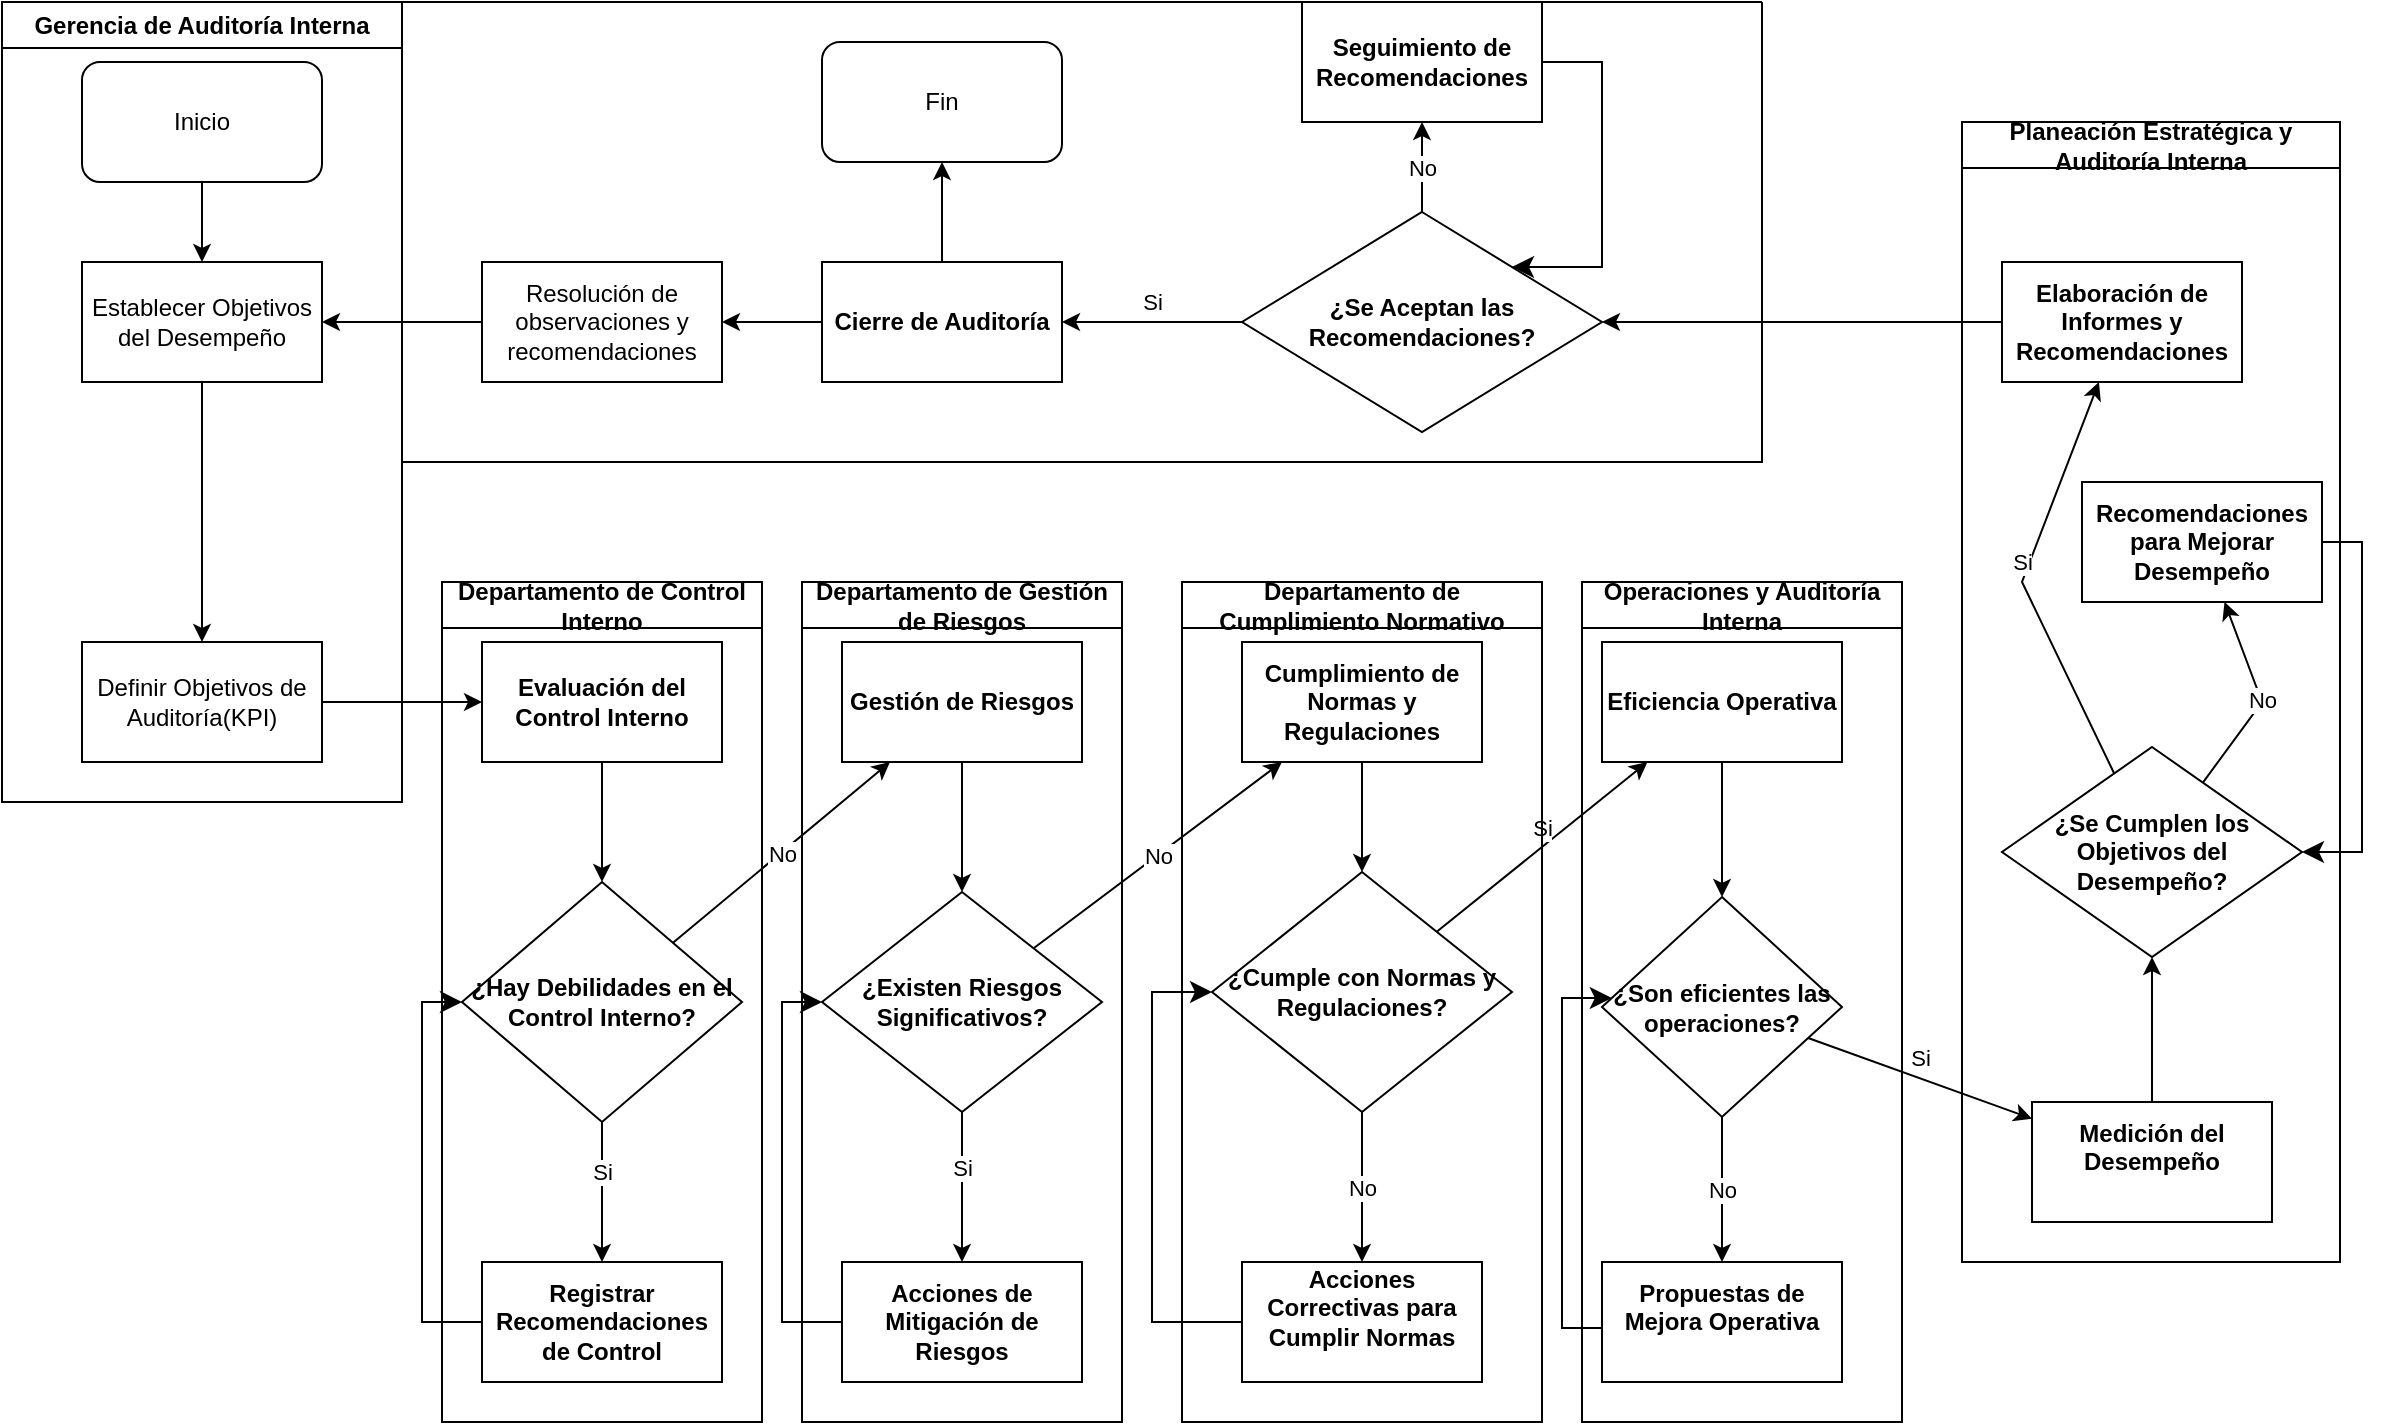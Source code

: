<mxfile version="25.0.0">
  <diagram name="Página-1" id="-kVwx37v3hkzcGUzNoFX">
    <mxGraphModel dx="704" dy="382" grid="1" gridSize="10" guides="1" tooltips="1" connect="1" arrows="1" fold="1" page="1" pageScale="1" pageWidth="1169" pageHeight="827" math="0" shadow="0">
      <root>
        <mxCell id="0" />
        <mxCell id="1" parent="0" />
        <mxCell id="tPr6VbFAaun1Y88Zl7bp-1" value="Inicio" style="rounded=1;whiteSpace=wrap;html=1;" parent="1" vertex="1">
          <mxGeometry x="40" y="40" width="120" height="60" as="geometry" />
        </mxCell>
        <mxCell id="4ReL3klL2B3y2ZhcSJPc-3" value="" style="endArrow=classic;html=1;rounded=0;" edge="1" parent="1" source="tPr6VbFAaun1Y88Zl7bp-1" target="4ReL3klL2B3y2ZhcSJPc-1">
          <mxGeometry width="50" height="50" relative="1" as="geometry">
            <mxPoint x="230" y="190" as="sourcePoint" />
            <mxPoint x="280" y="140" as="targetPoint" />
          </mxGeometry>
        </mxCell>
        <mxCell id="4ReL3klL2B3y2ZhcSJPc-4" value="&lt;span class=&quot;notion-enable-hover&quot; data-token-index=&quot;0&quot; style=&quot;font-weight:600&quot;&gt;Evaluación del Control Interno&lt;/span&gt;" style="rounded=0;whiteSpace=wrap;html=1;" vertex="1" parent="1">
          <mxGeometry x="240" y="330" width="120" height="60" as="geometry" />
        </mxCell>
        <mxCell id="4ReL3klL2B3y2ZhcSJPc-6" value="&lt;span class=&quot;notion-enable-hover&quot; data-token-index=&quot;0&quot; style=&quot;font-weight:600&quot;&gt;¿Hay Debilidades en el Control Interno?&lt;/span&gt;" style="rhombus;whiteSpace=wrap;html=1;" vertex="1" parent="1">
          <mxGeometry x="230" y="450" width="140" height="120" as="geometry" />
        </mxCell>
        <mxCell id="4ReL3klL2B3y2ZhcSJPc-8" value="" style="endArrow=classic;html=1;rounded=0;" edge="1" parent="1" source="4ReL3klL2B3y2ZhcSJPc-2" target="4ReL3klL2B3y2ZhcSJPc-4">
          <mxGeometry width="50" height="50" relative="1" as="geometry">
            <mxPoint x="530" y="220" as="sourcePoint" />
            <mxPoint x="580" y="170" as="targetPoint" />
          </mxGeometry>
        </mxCell>
        <mxCell id="4ReL3klL2B3y2ZhcSJPc-9" value="" style="endArrow=classic;html=1;rounded=0;" edge="1" parent="1" source="4ReL3klL2B3y2ZhcSJPc-4" target="4ReL3klL2B3y2ZhcSJPc-6">
          <mxGeometry width="50" height="50" relative="1" as="geometry">
            <mxPoint x="530" y="400" as="sourcePoint" />
            <mxPoint x="580" y="350" as="targetPoint" />
          </mxGeometry>
        </mxCell>
        <mxCell id="4ReL3klL2B3y2ZhcSJPc-10" value="&lt;span class=&quot;notion-enable-hover&quot; data-token-index=&quot;0&quot; style=&quot;font-weight:600&quot;&gt;Registrar Recomendaciones de Control&lt;/span&gt;" style="rounded=0;whiteSpace=wrap;html=1;" vertex="1" parent="1">
          <mxGeometry x="240" y="640" width="120" height="60" as="geometry" />
        </mxCell>
        <mxCell id="4ReL3klL2B3y2ZhcSJPc-12" value="" style="endArrow=classic;html=1;rounded=0;" edge="1" parent="1" source="4ReL3klL2B3y2ZhcSJPc-6" target="4ReL3klL2B3y2ZhcSJPc-10">
          <mxGeometry relative="1" as="geometry">
            <mxPoint x="500" y="470" as="sourcePoint" />
            <mxPoint x="600" y="470" as="targetPoint" />
          </mxGeometry>
        </mxCell>
        <mxCell id="4ReL3klL2B3y2ZhcSJPc-13" value="Si" style="edgeLabel;resizable=0;html=1;;align=center;verticalAlign=middle;" connectable="0" vertex="1" parent="4ReL3klL2B3y2ZhcSJPc-12">
          <mxGeometry relative="1" as="geometry">
            <mxPoint y="-10" as="offset" />
          </mxGeometry>
        </mxCell>
        <mxCell id="4ReL3klL2B3y2ZhcSJPc-19" value="" style="endArrow=classic;html=1;rounded=0;" edge="1" parent="1" source="4ReL3klL2B3y2ZhcSJPc-6" target="4ReL3klL2B3y2ZhcSJPc-28">
          <mxGeometry relative="1" as="geometry">
            <mxPoint x="730" y="440" as="sourcePoint" />
            <mxPoint x="492" y="390" as="targetPoint" />
          </mxGeometry>
        </mxCell>
        <mxCell id="4ReL3klL2B3y2ZhcSJPc-20" value="No" style="edgeLabel;resizable=0;html=1;;align=center;verticalAlign=middle;" connectable="0" vertex="1" parent="4ReL3klL2B3y2ZhcSJPc-19">
          <mxGeometry relative="1" as="geometry">
            <mxPoint as="offset" />
          </mxGeometry>
        </mxCell>
        <mxCell id="4ReL3klL2B3y2ZhcSJPc-23" value="" style="endArrow=classic;html=1;rounded=0;" edge="1" parent="1" source="4ReL3klL2B3y2ZhcSJPc-28" target="4ReL3klL2B3y2ZhcSJPc-22">
          <mxGeometry width="50" height="50" relative="1" as="geometry">
            <mxPoint x="540" y="390" as="sourcePoint" />
            <mxPoint x="500" y="450" as="targetPoint" />
          </mxGeometry>
        </mxCell>
        <mxCell id="4ReL3klL2B3y2ZhcSJPc-25" value="&lt;span class=&quot;notion-enable-hover&quot; data-token-index=&quot;0&quot; style=&quot;font-weight:600&quot;&gt;Acciones de Mitigación de Riesgos&lt;/span&gt;" style="rounded=0;whiteSpace=wrap;html=1;" vertex="1" parent="1">
          <mxGeometry x="420" y="640" width="120" height="60" as="geometry" />
        </mxCell>
        <mxCell id="4ReL3klL2B3y2ZhcSJPc-27" value="&lt;span class=&quot;notion-enable-hover&quot; data-token-index=&quot;0&quot; style=&quot;font-weight:600&quot;&gt;Cumplimiento de Normas y Regulaciones&lt;/span&gt;" style="rounded=0;whiteSpace=wrap;html=1;" vertex="1" parent="1">
          <mxGeometry x="620" y="330" width="120" height="60" as="geometry" />
        </mxCell>
        <mxCell id="4ReL3klL2B3y2ZhcSJPc-28" value="&lt;span class=&quot;notion-enable-hover&quot; data-token-index=&quot;0&quot; style=&quot;font-weight:600&quot;&gt;Gestión de Riesgos&lt;/span&gt;" style="rounded=0;whiteSpace=wrap;html=1;" vertex="1" parent="1">
          <mxGeometry x="420" y="330" width="120" height="60" as="geometry" />
        </mxCell>
        <mxCell id="4ReL3klL2B3y2ZhcSJPc-31" value="" style="endArrow=classic;html=1;rounded=0;" edge="1" parent="1" source="4ReL3klL2B3y2ZhcSJPc-22" target="4ReL3klL2B3y2ZhcSJPc-27">
          <mxGeometry relative="1" as="geometry">
            <mxPoint x="350" y="495" as="sourcePoint" />
            <mxPoint x="502" y="400" as="targetPoint" />
          </mxGeometry>
        </mxCell>
        <mxCell id="4ReL3klL2B3y2ZhcSJPc-32" value="No" style="edgeLabel;resizable=0;html=1;;align=center;verticalAlign=middle;" connectable="0" vertex="1" parent="4ReL3klL2B3y2ZhcSJPc-31">
          <mxGeometry relative="1" as="geometry">
            <mxPoint as="offset" />
          </mxGeometry>
        </mxCell>
        <mxCell id="4ReL3klL2B3y2ZhcSJPc-33" value="" style="endArrow=classic;html=1;rounded=0;" edge="1" parent="1" source="4ReL3klL2B3y2ZhcSJPc-22" target="4ReL3klL2B3y2ZhcSJPc-25">
          <mxGeometry relative="1" as="geometry">
            <mxPoint x="490" y="550" as="sourcePoint" />
            <mxPoint x="490" y="620" as="targetPoint" />
          </mxGeometry>
        </mxCell>
        <mxCell id="4ReL3klL2B3y2ZhcSJPc-34" value="Si" style="edgeLabel;resizable=0;html=1;;align=center;verticalAlign=middle;" connectable="0" vertex="1" parent="4ReL3klL2B3y2ZhcSJPc-33">
          <mxGeometry relative="1" as="geometry">
            <mxPoint y="-10" as="offset" />
          </mxGeometry>
        </mxCell>
        <mxCell id="4ReL3klL2B3y2ZhcSJPc-35" value="&lt;span class=&quot;notion-enable-hover&quot; data-token-index=&quot;0&quot; style=&quot;font-weight:600&quot;&gt;¿Cumple con Normas y Regulaciones?&lt;/span&gt;" style="rhombus;whiteSpace=wrap;html=1;" vertex="1" parent="1">
          <mxGeometry x="605" y="445" width="150" height="120" as="geometry" />
        </mxCell>
        <mxCell id="4ReL3klL2B3y2ZhcSJPc-36" value="" style="endArrow=classic;html=1;rounded=0;" edge="1" parent="1" source="4ReL3klL2B3y2ZhcSJPc-27" target="4ReL3klL2B3y2ZhcSJPc-35">
          <mxGeometry width="50" height="50" relative="1" as="geometry">
            <mxPoint x="670" y="540" as="sourcePoint" />
            <mxPoint x="720" y="490" as="targetPoint" />
          </mxGeometry>
        </mxCell>
        <mxCell id="4ReL3klL2B3y2ZhcSJPc-37" value="&#xa;&lt;span class=&quot;notion-enable-hover&quot; data-token-index=&quot;0&quot; style=&quot;font-weight:600&quot;&gt;Acciones Correctivas para Cumplir Normas&lt;/span&gt;&#xa;&#xa;" style="rounded=0;whiteSpace=wrap;html=1;" vertex="1" parent="1">
          <mxGeometry x="620" y="640" width="120" height="60" as="geometry" />
        </mxCell>
        <mxCell id="4ReL3klL2B3y2ZhcSJPc-38" value="" style="endArrow=classic;html=1;rounded=0;" edge="1" parent="1" source="4ReL3klL2B3y2ZhcSJPc-35" target="4ReL3klL2B3y2ZhcSJPc-37">
          <mxGeometry relative="1" as="geometry">
            <mxPoint x="850" y="582" as="sourcePoint" />
            <mxPoint x="965" y="494" as="targetPoint" />
          </mxGeometry>
        </mxCell>
        <mxCell id="4ReL3klL2B3y2ZhcSJPc-39" value="No" style="edgeLabel;resizable=0;html=1;;align=center;verticalAlign=middle;" connectable="0" vertex="1" parent="4ReL3klL2B3y2ZhcSJPc-38">
          <mxGeometry relative="1" as="geometry">
            <mxPoint as="offset" />
          </mxGeometry>
        </mxCell>
        <mxCell id="4ReL3klL2B3y2ZhcSJPc-40" value="&lt;span class=&quot;notion-enable-hover&quot; data-token-index=&quot;0&quot; style=&quot;font-weight:600&quot;&gt;Eficiencia Operativa&lt;/span&gt;" style="rounded=0;whiteSpace=wrap;html=1;" vertex="1" parent="1">
          <mxGeometry x="800" y="330" width="120" height="60" as="geometry" />
        </mxCell>
        <mxCell id="4ReL3klL2B3y2ZhcSJPc-41" value="" style="endArrow=classic;html=1;rounded=0;" edge="1" parent="1" source="4ReL3klL2B3y2ZhcSJPc-35" target="4ReL3klL2B3y2ZhcSJPc-40">
          <mxGeometry relative="1" as="geometry">
            <mxPoint x="840" y="510" as="sourcePoint" />
            <mxPoint x="840" y="590" as="targetPoint" />
          </mxGeometry>
        </mxCell>
        <mxCell id="4ReL3klL2B3y2ZhcSJPc-42" value="Si" style="edgeLabel;resizable=0;html=1;;align=center;verticalAlign=middle;" connectable="0" vertex="1" parent="4ReL3klL2B3y2ZhcSJPc-41">
          <mxGeometry relative="1" as="geometry">
            <mxPoint y="-10" as="offset" />
          </mxGeometry>
        </mxCell>
        <mxCell id="4ReL3klL2B3y2ZhcSJPc-43" value="&lt;span class=&quot;notion-enable-hover&quot; data-token-index=&quot;0&quot; style=&quot;font-weight:600&quot;&gt;¿Son eficientes las operaciones?&lt;/span&gt;" style="rhombus;whiteSpace=wrap;html=1;" vertex="1" parent="1">
          <mxGeometry x="800" y="457.5" width="120" height="110" as="geometry" />
        </mxCell>
        <mxCell id="4ReL3klL2B3y2ZhcSJPc-44" value="" style="endArrow=classic;html=1;rounded=0;" edge="1" parent="1" source="4ReL3klL2B3y2ZhcSJPc-40" target="4ReL3klL2B3y2ZhcSJPc-43">
          <mxGeometry width="50" height="50" relative="1" as="geometry">
            <mxPoint x="760" y="540" as="sourcePoint" />
            <mxPoint x="810" y="490" as="targetPoint" />
          </mxGeometry>
        </mxCell>
        <mxCell id="4ReL3klL2B3y2ZhcSJPc-45" value="&#xa;&lt;span class=&quot;notion-enable-hover&quot; data-token-index=&quot;0&quot; style=&quot;font-weight:600&quot;&gt;Medición del Desempeño&lt;/span&gt;&#xa;&#xa;" style="rounded=0;whiteSpace=wrap;html=1;" vertex="1" parent="1">
          <mxGeometry x="1015" y="560" width="120" height="60" as="geometry" />
        </mxCell>
        <mxCell id="4ReL3klL2B3y2ZhcSJPc-46" value="&#xa;&lt;span class=&quot;notion-enable-hover&quot; data-token-index=&quot;0&quot; style=&quot;font-weight:600&quot;&gt;Propuestas de Mejora Operativa&lt;/span&gt;&#xa;&#xa;" style="rounded=0;whiteSpace=wrap;html=1;" vertex="1" parent="1">
          <mxGeometry x="800" y="640" width="120" height="60" as="geometry" />
        </mxCell>
        <mxCell id="4ReL3klL2B3y2ZhcSJPc-47" value="" style="endArrow=classic;html=1;rounded=0;" edge="1" parent="1" source="4ReL3klL2B3y2ZhcSJPc-43" target="4ReL3klL2B3y2ZhcSJPc-46">
          <mxGeometry relative="1" as="geometry">
            <mxPoint x="870" y="560" as="sourcePoint" />
            <mxPoint x="870" y="635" as="targetPoint" />
          </mxGeometry>
        </mxCell>
        <mxCell id="4ReL3klL2B3y2ZhcSJPc-48" value="No" style="edgeLabel;resizable=0;html=1;;align=center;verticalAlign=middle;" connectable="0" vertex="1" parent="4ReL3klL2B3y2ZhcSJPc-47">
          <mxGeometry relative="1" as="geometry">
            <mxPoint as="offset" />
          </mxGeometry>
        </mxCell>
        <mxCell id="4ReL3klL2B3y2ZhcSJPc-49" value="" style="endArrow=classic;html=1;rounded=0;" edge="1" parent="1" source="4ReL3klL2B3y2ZhcSJPc-43" target="4ReL3klL2B3y2ZhcSJPc-45">
          <mxGeometry relative="1" as="geometry">
            <mxPoint x="960" y="396" as="sourcePoint" />
            <mxPoint x="1073" y="310" as="targetPoint" />
          </mxGeometry>
        </mxCell>
        <mxCell id="4ReL3klL2B3y2ZhcSJPc-50" value="Si" style="edgeLabel;resizable=0;html=1;;align=center;verticalAlign=middle;" connectable="0" vertex="1" parent="4ReL3klL2B3y2ZhcSJPc-49">
          <mxGeometry relative="1" as="geometry">
            <mxPoint y="-10" as="offset" />
          </mxGeometry>
        </mxCell>
        <mxCell id="4ReL3klL2B3y2ZhcSJPc-51" value="&lt;span class=&quot;notion-enable-hover&quot; data-token-index=&quot;0&quot; style=&quot;font-weight:600&quot;&gt;¿Se Cumplen los Objetivos del Desempeño?&lt;/span&gt;" style="rhombus;whiteSpace=wrap;html=1;" vertex="1" parent="1">
          <mxGeometry x="1000" y="382.5" width="150" height="105" as="geometry" />
        </mxCell>
        <mxCell id="4ReL3klL2B3y2ZhcSJPc-52" value="&lt;span class=&quot;notion-enable-hover&quot; data-token-index=&quot;0&quot; style=&quot;font-weight:600&quot;&gt;Recomendaciones para Mejorar Desempeño&lt;/span&gt;" style="rounded=0;whiteSpace=wrap;html=1;" vertex="1" parent="1">
          <mxGeometry x="1040" y="250" width="120" height="60" as="geometry" />
        </mxCell>
        <mxCell id="4ReL3klL2B3y2ZhcSJPc-53" value="" style="endArrow=classic;html=1;rounded=0;" edge="1" parent="1" source="4ReL3klL2B3y2ZhcSJPc-51" target="4ReL3klL2B3y2ZhcSJPc-52">
          <mxGeometry relative="1" as="geometry">
            <mxPoint x="1019" y="485" as="sourcePoint" />
            <mxPoint x="1019" y="560" as="targetPoint" />
            <Array as="points">
              <mxPoint x="1130" y="360" />
            </Array>
          </mxGeometry>
        </mxCell>
        <mxCell id="4ReL3klL2B3y2ZhcSJPc-54" value="No" style="edgeLabel;resizable=0;html=1;;align=center;verticalAlign=middle;" connectable="0" vertex="1" parent="4ReL3klL2B3y2ZhcSJPc-53">
          <mxGeometry relative="1" as="geometry">
            <mxPoint as="offset" />
          </mxGeometry>
        </mxCell>
        <mxCell id="4ReL3klL2B3y2ZhcSJPc-56" value="" style="endArrow=classic;html=1;rounded=0;" edge="1" parent="1" source="4ReL3klL2B3y2ZhcSJPc-45" target="4ReL3klL2B3y2ZhcSJPc-51">
          <mxGeometry width="50" height="50" relative="1" as="geometry">
            <mxPoint x="1060" y="300" as="sourcePoint" />
            <mxPoint x="1110" y="250" as="targetPoint" />
          </mxGeometry>
        </mxCell>
        <mxCell id="4ReL3klL2B3y2ZhcSJPc-58" value="" style="endArrow=classic;html=1;rounded=0;" edge="1" parent="1" source="4ReL3klL2B3y2ZhcSJPc-51" target="4ReL3klL2B3y2ZhcSJPc-60">
          <mxGeometry relative="1" as="geometry">
            <mxPoint x="934" y="305" as="sourcePoint" />
            <mxPoint x="950" y="240" as="targetPoint" />
            <Array as="points">
              <mxPoint x="1010" y="300" />
            </Array>
          </mxGeometry>
        </mxCell>
        <mxCell id="4ReL3klL2B3y2ZhcSJPc-59" value="Si" style="edgeLabel;resizable=0;html=1;;align=center;verticalAlign=middle;" connectable="0" vertex="1" parent="4ReL3klL2B3y2ZhcSJPc-58">
          <mxGeometry relative="1" as="geometry">
            <mxPoint y="-10" as="offset" />
          </mxGeometry>
        </mxCell>
        <mxCell id="4ReL3klL2B3y2ZhcSJPc-61" value="&lt;span class=&quot;notion-enable-hover&quot; data-token-index=&quot;0&quot; style=&quot;font-weight:600&quot;&gt;¿Se Aceptan las Recomendaciones?&lt;/span&gt;" style="rhombus;whiteSpace=wrap;html=1;" vertex="1" parent="1">
          <mxGeometry x="620" y="115" width="180" height="110" as="geometry" />
        </mxCell>
        <mxCell id="4ReL3klL2B3y2ZhcSJPc-62" value="" style="endArrow=classic;html=1;rounded=0;" edge="1" parent="1" source="4ReL3klL2B3y2ZhcSJPc-60" target="4ReL3klL2B3y2ZhcSJPc-61">
          <mxGeometry width="50" height="50" relative="1" as="geometry">
            <mxPoint x="650" y="170" as="sourcePoint" />
            <mxPoint x="700" y="120" as="targetPoint" />
          </mxGeometry>
        </mxCell>
        <mxCell id="4ReL3klL2B3y2ZhcSJPc-63" value="" style="endArrow=classic;html=1;rounded=0;" edge="1" parent="1" source="4ReL3klL2B3y2ZhcSJPc-61" target="4ReL3klL2B3y2ZhcSJPc-65">
          <mxGeometry relative="1" as="geometry">
            <mxPoint x="469" y="100" as="sourcePoint" />
            <mxPoint x="690" y="50" as="targetPoint" />
          </mxGeometry>
        </mxCell>
        <mxCell id="4ReL3klL2B3y2ZhcSJPc-64" value="Si" style="edgeLabel;resizable=0;html=1;;align=center;verticalAlign=middle;" connectable="0" vertex="1" parent="4ReL3klL2B3y2ZhcSJPc-63">
          <mxGeometry relative="1" as="geometry">
            <mxPoint y="-10" as="offset" />
          </mxGeometry>
        </mxCell>
        <mxCell id="4ReL3klL2B3y2ZhcSJPc-65" value="&lt;span class=&quot;notion-enable-hover&quot; data-token-index=&quot;0&quot; style=&quot;font-weight:600&quot;&gt;Cierre de Auditoría&lt;/span&gt;" style="rounded=0;whiteSpace=wrap;html=1;" vertex="1" parent="1">
          <mxGeometry x="410" y="140" width="120" height="60" as="geometry" />
        </mxCell>
        <mxCell id="4ReL3klL2B3y2ZhcSJPc-66" value="Fin" style="rounded=1;whiteSpace=wrap;html=1;" vertex="1" parent="1">
          <mxGeometry x="410" y="30" width="120" height="60" as="geometry" />
        </mxCell>
        <mxCell id="4ReL3klL2B3y2ZhcSJPc-67" value="" style="endArrow=classic;html=1;rounded=0;" edge="1" parent="1" source="4ReL3klL2B3y2ZhcSJPc-65" target="4ReL3klL2B3y2ZhcSJPc-66">
          <mxGeometry width="50" height="50" relative="1" as="geometry">
            <mxPoint x="650" y="170" as="sourcePoint" />
            <mxPoint x="700" y="120" as="targetPoint" />
          </mxGeometry>
        </mxCell>
        <mxCell id="4ReL3klL2B3y2ZhcSJPc-68" value="" style="endArrow=classic;html=1;rounded=0;" edge="1" parent="1" source="4ReL3klL2B3y2ZhcSJPc-61" target="4ReL3klL2B3y2ZhcSJPc-70">
          <mxGeometry relative="1" as="geometry">
            <mxPoint x="345" y="150" as="sourcePoint" />
            <mxPoint x="410" y="150" as="targetPoint" />
          </mxGeometry>
        </mxCell>
        <mxCell id="4ReL3klL2B3y2ZhcSJPc-69" value="No" style="edgeLabel;resizable=0;html=1;;align=center;verticalAlign=middle;" connectable="0" vertex="1" parent="4ReL3klL2B3y2ZhcSJPc-68">
          <mxGeometry relative="1" as="geometry">
            <mxPoint as="offset" />
          </mxGeometry>
        </mxCell>
        <mxCell id="4ReL3klL2B3y2ZhcSJPc-70" value="&lt;span class=&quot;notion-enable-hover&quot; data-token-index=&quot;0&quot; style=&quot;font-weight:600&quot;&gt;Seguimiento de Recomendaciones&lt;/span&gt;" style="rounded=0;whiteSpace=wrap;html=1;" vertex="1" parent="1">
          <mxGeometry x="650" y="10" width="120" height="60" as="geometry" />
        </mxCell>
        <mxCell id="4ReL3klL2B3y2ZhcSJPc-72" value="Resolución de observaciones y recomendaciones" style="rounded=0;whiteSpace=wrap;html=1;" vertex="1" parent="1">
          <mxGeometry x="240" y="140" width="120" height="60" as="geometry" />
        </mxCell>
        <mxCell id="4ReL3klL2B3y2ZhcSJPc-73" value="" style="endArrow=classic;html=1;rounded=0;" edge="1" parent="1" source="4ReL3klL2B3y2ZhcSJPc-72" target="4ReL3klL2B3y2ZhcSJPc-1">
          <mxGeometry width="50" height="50" relative="1" as="geometry">
            <mxPoint x="480" y="320" as="sourcePoint" />
            <mxPoint x="530" y="270" as="targetPoint" />
          </mxGeometry>
        </mxCell>
        <mxCell id="4ReL3klL2B3y2ZhcSJPc-74" value="" style="endArrow=classic;html=1;rounded=0;" edge="1" parent="1" source="4ReL3klL2B3y2ZhcSJPc-65" target="4ReL3klL2B3y2ZhcSJPc-72">
          <mxGeometry width="50" height="50" relative="1" as="geometry">
            <mxPoint x="480" y="320" as="sourcePoint" />
            <mxPoint x="530" y="270" as="targetPoint" />
          </mxGeometry>
        </mxCell>
        <mxCell id="4ReL3klL2B3y2ZhcSJPc-79" value="Gerencia de Auditoría Interna" style="swimlane;whiteSpace=wrap;html=1;" vertex="1" parent="1">
          <mxGeometry y="10" width="200" height="400" as="geometry" />
        </mxCell>
        <mxCell id="4ReL3klL2B3y2ZhcSJPc-2" value="Definir Objetivos de Auditoría(KPI)" style="rounded=0;whiteSpace=wrap;html=1;" vertex="1" parent="4ReL3klL2B3y2ZhcSJPc-79">
          <mxGeometry x="40" y="320" width="120" height="60" as="geometry" />
        </mxCell>
        <mxCell id="4ReL3klL2B3y2ZhcSJPc-1" value="Establecer Objetivos del Desempeño" style="rounded=0;whiteSpace=wrap;html=1;" vertex="1" parent="4ReL3klL2B3y2ZhcSJPc-79">
          <mxGeometry x="40" y="130" width="120" height="60" as="geometry" />
        </mxCell>
        <mxCell id="4ReL3klL2B3y2ZhcSJPc-7" value="" style="endArrow=classic;html=1;rounded=0;" edge="1" parent="4ReL3klL2B3y2ZhcSJPc-79" source="4ReL3klL2B3y2ZhcSJPc-1" target="4ReL3klL2B3y2ZhcSJPc-2">
          <mxGeometry width="50" height="50" relative="1" as="geometry">
            <mxPoint x="530" y="210" as="sourcePoint" />
            <mxPoint x="580" y="160" as="targetPoint" />
          </mxGeometry>
        </mxCell>
        <mxCell id="4ReL3klL2B3y2ZhcSJPc-80" value="Departamento de Control Interno" style="swimlane;whiteSpace=wrap;html=1;" vertex="1" parent="1">
          <mxGeometry x="220" y="300" width="160" height="420" as="geometry" />
        </mxCell>
        <mxCell id="4ReL3klL2B3y2ZhcSJPc-81" value="Departamento de Gestión de Riesgos" style="swimlane;whiteSpace=wrap;html=1;" vertex="1" parent="1">
          <mxGeometry x="400" y="300" width="160" height="420" as="geometry" />
        </mxCell>
        <mxCell id="4ReL3klL2B3y2ZhcSJPc-22" value="&lt;span class=&quot;notion-enable-hover&quot; data-token-index=&quot;0&quot; style=&quot;font-weight:600&quot;&gt;¿Existen Riesgos Significativos?&lt;/span&gt;" style="rhombus;whiteSpace=wrap;html=1;" vertex="1" parent="4ReL3klL2B3y2ZhcSJPc-81">
          <mxGeometry x="10" y="155" width="140" height="110" as="geometry" />
        </mxCell>
        <mxCell id="4ReL3klL2B3y2ZhcSJPc-83" value="Departamento de Cumplimiento Normativo" style="swimlane;whiteSpace=wrap;html=1;" vertex="1" parent="1">
          <mxGeometry x="590" y="300" width="180" height="420" as="geometry" />
        </mxCell>
        <mxCell id="4ReL3klL2B3y2ZhcSJPc-84" value="Operaciones y Auditoría Interna" style="swimlane;whiteSpace=wrap;html=1;" vertex="1" parent="1">
          <mxGeometry x="790" y="300" width="160" height="420" as="geometry" />
        </mxCell>
        <mxCell id="4ReL3klL2B3y2ZhcSJPc-85" value="Planeación Estratégica y Auditoría Interna" style="swimlane;whiteSpace=wrap;html=1;" vertex="1" parent="1">
          <mxGeometry x="980" y="70" width="189" height="570" as="geometry" />
        </mxCell>
        <mxCell id="4ReL3klL2B3y2ZhcSJPc-60" value="&lt;span class=&quot;notion-enable-hover&quot; data-token-index=&quot;0&quot; style=&quot;font-weight:600&quot;&gt;Elaboración de Informes y Recomendaciones&lt;/span&gt;" style="rounded=0;whiteSpace=wrap;html=1;" vertex="1" parent="4ReL3klL2B3y2ZhcSJPc-85">
          <mxGeometry x="20" y="70" width="120" height="60" as="geometry" />
        </mxCell>
        <mxCell id="4ReL3klL2B3y2ZhcSJPc-86" value="" style="swimlane;startSize=0;" vertex="1" parent="1">
          <mxGeometry x="200" y="10" width="680" height="230" as="geometry" />
        </mxCell>
        <mxCell id="4ReL3klL2B3y2ZhcSJPc-92" value="" style="edgeStyle=segmentEdgeStyle;endArrow=classic;html=1;curved=0;rounded=0;endSize=8;startSize=8;entryX=0;entryY=0.5;entryDx=0;entryDy=0;exitX=0;exitY=0.5;exitDx=0;exitDy=0;" edge="1" parent="1" source="4ReL3klL2B3y2ZhcSJPc-10" target="4ReL3klL2B3y2ZhcSJPc-6">
          <mxGeometry width="50" height="50" relative="1" as="geometry">
            <mxPoint x="90" y="610" as="sourcePoint" />
            <mxPoint x="140" y="560" as="targetPoint" />
            <Array as="points">
              <mxPoint x="210" y="670" />
              <mxPoint x="210" y="510" />
            </Array>
          </mxGeometry>
        </mxCell>
        <mxCell id="4ReL3klL2B3y2ZhcSJPc-93" value="" style="edgeStyle=segmentEdgeStyle;endArrow=classic;html=1;curved=0;rounded=0;endSize=8;startSize=8;" edge="1" parent="1" source="4ReL3klL2B3y2ZhcSJPc-25" target="4ReL3klL2B3y2ZhcSJPc-22">
          <mxGeometry width="50" height="50" relative="1" as="geometry">
            <mxPoint x="400" y="670" as="sourcePoint" />
            <mxPoint x="390" y="510" as="targetPoint" />
            <Array as="points">
              <mxPoint x="390" y="670" />
              <mxPoint x="390" y="510" />
            </Array>
          </mxGeometry>
        </mxCell>
        <mxCell id="4ReL3klL2B3y2ZhcSJPc-94" value="" style="edgeStyle=segmentEdgeStyle;endArrow=classic;html=1;curved=0;rounded=0;endSize=8;startSize=8;" edge="1" parent="1" source="4ReL3klL2B3y2ZhcSJPc-37" target="4ReL3klL2B3y2ZhcSJPc-35">
          <mxGeometry width="50" height="50" relative="1" as="geometry">
            <mxPoint x="605" y="660" as="sourcePoint" />
            <mxPoint x="595" y="500" as="targetPoint" />
            <Array as="points">
              <mxPoint x="575" y="670" />
              <mxPoint x="575" y="505" />
            </Array>
          </mxGeometry>
        </mxCell>
        <mxCell id="4ReL3klL2B3y2ZhcSJPc-95" value="" style="edgeStyle=segmentEdgeStyle;endArrow=classic;html=1;curved=0;rounded=0;endSize=8;startSize=8;" edge="1" parent="1" source="4ReL3klL2B3y2ZhcSJPc-46" target="4ReL3klL2B3y2ZhcSJPc-43">
          <mxGeometry width="50" height="50" relative="1" as="geometry">
            <mxPoint x="800" y="672.5" as="sourcePoint" />
            <mxPoint x="785" y="507.5" as="targetPoint" />
            <Array as="points">
              <mxPoint x="780" y="673" />
              <mxPoint x="780" y="508" />
            </Array>
          </mxGeometry>
        </mxCell>
        <mxCell id="4ReL3klL2B3y2ZhcSJPc-96" value="" style="edgeStyle=segmentEdgeStyle;endArrow=classic;html=1;curved=0;rounded=0;endSize=8;startSize=8;" edge="1" parent="1" source="4ReL3klL2B3y2ZhcSJPc-52" target="4ReL3klL2B3y2ZhcSJPc-51">
          <mxGeometry width="50" height="50" relative="1" as="geometry">
            <mxPoint x="1200" y="260" as="sourcePoint" />
            <mxPoint x="1210" y="460" as="targetPoint" />
            <Array as="points">
              <mxPoint x="1180" y="280" />
              <mxPoint x="1180" y="435" />
            </Array>
          </mxGeometry>
        </mxCell>
        <mxCell id="4ReL3klL2B3y2ZhcSJPc-97" value="" style="edgeStyle=elbowEdgeStyle;elbow=horizontal;endArrow=classic;html=1;curved=0;rounded=0;endSize=8;startSize=8;entryX=1;entryY=0;entryDx=0;entryDy=0;exitX=1;exitY=0.5;exitDx=0;exitDy=0;" edge="1" parent="1" source="4ReL3klL2B3y2ZhcSJPc-70" target="4ReL3klL2B3y2ZhcSJPc-61">
          <mxGeometry width="50" height="50" relative="1" as="geometry">
            <mxPoint x="820" y="150" as="sourcePoint" />
            <mxPoint x="790" y="20" as="targetPoint" />
            <Array as="points">
              <mxPoint x="800" y="100" />
              <mxPoint x="830" y="70" />
            </Array>
          </mxGeometry>
        </mxCell>
      </root>
    </mxGraphModel>
  </diagram>
</mxfile>
